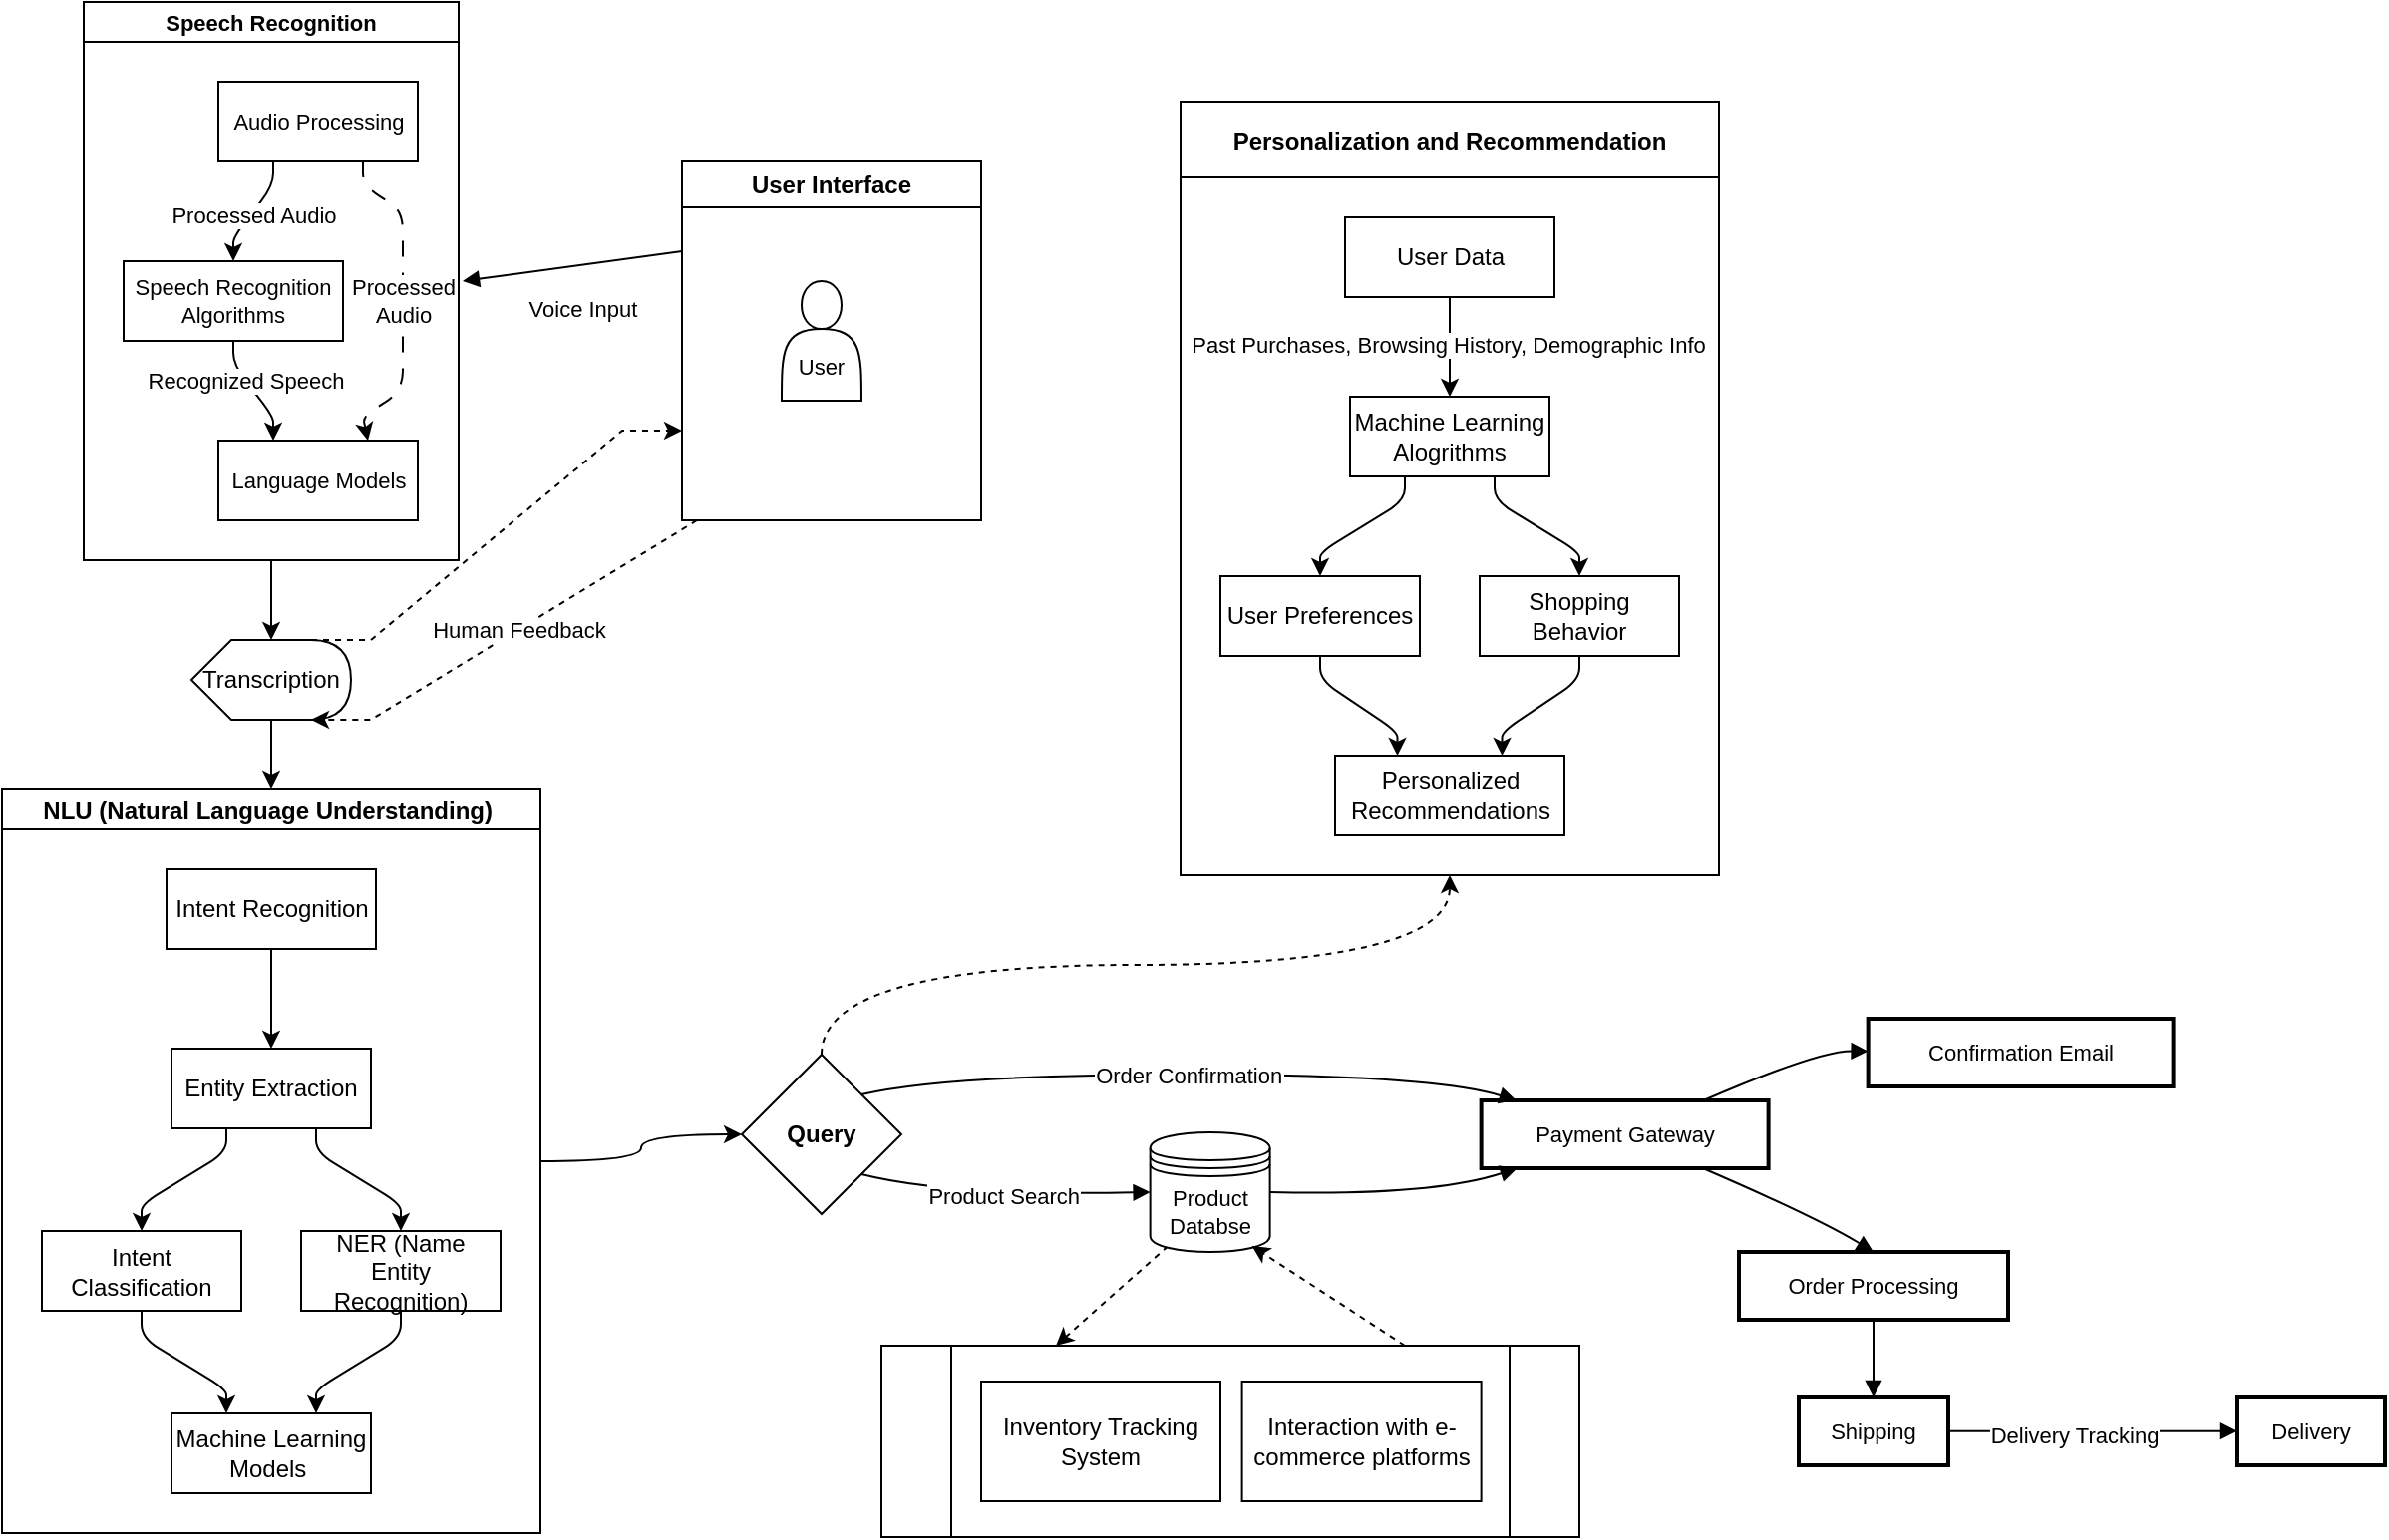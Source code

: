 <mxfile version="23.1.6" type="github">
  <diagram name="Draft 1" id="ZrdwXDP2YWiD1Us1WPxH">
    <mxGraphModel dx="1804" dy="1700" grid="1" gridSize="10" guides="1" tooltips="1" connect="1" arrows="1" fold="1" page="1" pageScale="1" pageWidth="850" pageHeight="1100" math="0" shadow="0">
      <root>
        <mxCell id="0" />
        <mxCell id="1" parent="0" />
        <mxCell id="6" value="Payment Gateway" style="whiteSpace=wrap;strokeWidth=2;fontSize=11;" parent="1" vertex="1">
          <mxGeometry x="660.81" y="271" width="144" height="34" as="geometry" />
        </mxCell>
        <mxCell id="7" value="Confirmation Email" style="whiteSpace=wrap;strokeWidth=2;fontSize=11;" parent="1" vertex="1">
          <mxGeometry x="854.81" y="230" width="153" height="34" as="geometry" />
        </mxCell>
        <mxCell id="8" value="Order Processing" style="whiteSpace=wrap;strokeWidth=2;fontSize=11;" parent="1" vertex="1">
          <mxGeometry x="790" y="347" width="135" height="34" as="geometry" />
        </mxCell>
        <mxCell id="9" value="Shipping" style="whiteSpace=wrap;strokeWidth=2;fontSize=11;" parent="1" vertex="1">
          <mxGeometry x="820" y="420" width="75" height="34" as="geometry" />
        </mxCell>
        <mxCell id="10" value="Delivery" style="whiteSpace=wrap;strokeWidth=2;fontSize=11;" parent="1" vertex="1">
          <mxGeometry x="1040" y="420" width="74" height="34" as="geometry" />
        </mxCell>
        <mxCell id="11" value="" style="curved=1;startArrow=none;endArrow=block;exitX=0;exitY=0.25;exitDx=0;exitDy=0;fontSize=11;" parent="1" source="afcwS57S6Rjdhuq1ufNU-53" edge="1">
          <mxGeometry relative="1" as="geometry">
            <Array as="points" />
            <mxPoint x="270" y="-20" as="sourcePoint" />
            <mxPoint x="150" y="-140" as="targetPoint" />
          </mxGeometry>
        </mxCell>
        <mxCell id="M5u9frMeLvFPCN_YoxES-27" value="Voice Input" style="edgeLabel;html=1;align=center;verticalAlign=middle;resizable=0;points=[];fontSize=11;" parent="11" vertex="1" connectable="0">
          <mxGeometry x="0.3" y="4" relative="1" as="geometry">
            <mxPoint x="21" y="15" as="offset" />
          </mxGeometry>
        </mxCell>
        <mxCell id="13" value="Product Search" style="curved=1;startArrow=none;endArrow=block;exitX=1;exitY=1;entryX=0;entryY=0.5;entryDx=0;entryDy=0;fontSize=11;exitDx=0;exitDy=0;" parent="1" source="afcwS57S6Rjdhuq1ufNU-20" target="M5u9frMeLvFPCN_YoxES-25" edge="1">
          <mxGeometry relative="1" as="geometry">
            <Array as="points">
              <mxPoint x="392.81" y="319" />
            </Array>
            <mxPoint x="504.81" y="318" as="targetPoint" />
            <mxPoint x="299.999" y="301.811" as="sourcePoint" />
          </mxGeometry>
        </mxCell>
        <mxCell id="14" value="Order Confirmation" style="curved=1;startArrow=none;endArrow=block;exitX=1;exitY=0;entryX=0.129;entryY=0.009;fontSize=11;exitDx=0;exitDy=0;" parent="1" source="afcwS57S6Rjdhuq1ufNU-20" target="6" edge="1">
          <mxGeometry relative="1" as="geometry">
            <Array as="points">
              <mxPoint x="392.81" y="258" />
              <mxPoint x="635.81" y="258" />
            </Array>
            <mxPoint x="300.099" y="274.289" as="sourcePoint" />
          </mxGeometry>
        </mxCell>
        <mxCell id="15" value="" style="curved=1;startArrow=none;endArrow=block;exitX=1;exitY=0.5;entryX=0.129;entryY=0.995;exitDx=0;exitDy=0;fontSize=11;" parent="1" source="M5u9frMeLvFPCN_YoxES-25" target="6" edge="1">
          <mxGeometry relative="1" as="geometry">
            <Array as="points">
              <mxPoint x="635.81" y="319" />
            </Array>
            <mxPoint x="564.81" y="318" as="sourcePoint" />
          </mxGeometry>
        </mxCell>
        <mxCell id="16" value="" style="curved=1;startArrow=none;endArrow=block;exitX=0.769;exitY=0.009;entryX=-0.001;entryY=0.48;fontSize=11;" parent="1" source="6" target="7" edge="1">
          <mxGeometry relative="1" as="geometry">
            <Array as="points">
              <mxPoint x="829.81" y="246" />
            </Array>
          </mxGeometry>
        </mxCell>
        <mxCell id="17" value="" style="curved=1;startArrow=none;endArrow=block;exitX=0.769;exitY=0.995;entryX=0.5;entryY=0;fontSize=11;entryDx=0;entryDy=0;" parent="1" source="6" target="8" edge="1">
          <mxGeometry relative="1" as="geometry">
            <Array as="points">
              <mxPoint x="829.81" y="330" />
            </Array>
          </mxGeometry>
        </mxCell>
        <mxCell id="18" value="" style="curved=1;startArrow=none;endArrow=block;exitX=0.5;exitY=1;entryX=0.5;entryY=0;fontSize=11;exitDx=0;exitDy=0;entryDx=0;entryDy=0;" parent="1" source="8" target="9" edge="1">
          <mxGeometry relative="1" as="geometry">
            <Array as="points" />
          </mxGeometry>
        </mxCell>
        <mxCell id="19" value="" style="curved=1;startArrow=none;endArrow=block;exitX=0.998;exitY=0.495;entryX=-0.002;entryY=0.495;fontSize=11;" parent="1" source="9" target="10" edge="1">
          <mxGeometry relative="1" as="geometry">
            <Array as="points" />
          </mxGeometry>
        </mxCell>
        <mxCell id="pCvcvCtToUKpEbA1IYFl-46" value="Delivery Tracking" style="edgeLabel;html=1;align=center;verticalAlign=middle;resizable=0;points=[];" parent="19" vertex="1" connectable="0">
          <mxGeometry x="-0.137" y="-2" relative="1" as="geometry">
            <mxPoint as="offset" />
          </mxGeometry>
        </mxCell>
        <mxCell id="afcwS57S6Rjdhuq1ufNU-34" style="rounded=0;orthogonalLoop=1;jettySize=auto;html=1;exitX=0.15;exitY=0.95;exitDx=0;exitDy=0;exitPerimeter=0;entryX=0.25;entryY=0;entryDx=0;entryDy=0;dashed=1;" edge="1" parent="1" source="M5u9frMeLvFPCN_YoxES-25" target="afcwS57S6Rjdhuq1ufNU-28">
          <mxGeometry relative="1" as="geometry" />
        </mxCell>
        <mxCell id="M5u9frMeLvFPCN_YoxES-25" value="Product&lt;br&gt;Databse" style="shape=datastore;whiteSpace=wrap;html=1;fontSize=11;" parent="1" vertex="1">
          <mxGeometry x="494.81" y="287" width="60" height="60" as="geometry" />
        </mxCell>
        <mxCell id="pCvcvCtToUKpEbA1IYFl-48" style="edgeStyle=orthogonalEdgeStyle;rounded=0;orthogonalLoop=1;jettySize=auto;html=1;exitX=0.5;exitY=1;exitDx=0;exitDy=0;" parent="1" source="M5u9frMeLvFPCN_YoxES-38" target="pCvcvCtToUKpEbA1IYFl-30" edge="1">
          <mxGeometry relative="1" as="geometry" />
        </mxCell>
        <mxCell id="M5u9frMeLvFPCN_YoxES-38" value="Speech Recognition" style="swimlane;startSize=20;horizontal=1;childLayout=flowLayout;flowOrientation=north;resizable=1;interRankCellSpacing=50;containerType=tree;fontSize=11;rotation=0;rounded=0;direction=east;movable=1;rotatable=1;deletable=1;editable=1;locked=0;connectable=1;autosize=1;" parent="1" vertex="1">
          <mxGeometry x="-40" y="-280" width="188" height="280" as="geometry">
            <mxRectangle x="-40" y="-280" width="270" height="60" as="alternateBounds" />
          </mxGeometry>
        </mxCell>
        <mxCell id="M5u9frMeLvFPCN_YoxES-39" value="Audio Processing" style="whiteSpace=wrap;html=1;fontSize=11;" parent="M5u9frMeLvFPCN_YoxES-38" vertex="1">
          <mxGeometry x="67.5" y="40" width="100" height="40" as="geometry" />
        </mxCell>
        <mxCell id="M5u9frMeLvFPCN_YoxES-40" value="&lt;font style=&quot;font-size: 11px;&quot;&gt;Speech Recognition Algorithms&lt;/font&gt;" style="whiteSpace=wrap;html=1;fontSize=11;" parent="M5u9frMeLvFPCN_YoxES-38" vertex="1">
          <mxGeometry x="20" y="130" width="110" height="40" as="geometry" />
        </mxCell>
        <mxCell id="M5u9frMeLvFPCN_YoxES-41" value="" style="html=1;rounded=1;curved=0;sourcePerimeterSpacing=0;targetPerimeterSpacing=0;startSize=6;endSize=6;noEdgeStyle=1;orthogonal=1;fontSize=11;" parent="M5u9frMeLvFPCN_YoxES-38" source="M5u9frMeLvFPCN_YoxES-39" target="M5u9frMeLvFPCN_YoxES-40" edge="1">
          <mxGeometry relative="1" as="geometry">
            <Array as="points">
              <mxPoint x="95" y="92" />
              <mxPoint x="75" y="118" />
            </Array>
          </mxGeometry>
        </mxCell>
        <mxCell id="M5u9frMeLvFPCN_YoxES-51" value="Processed Audio" style="edgeLabel;html=1;align=center;verticalAlign=middle;resizable=0;points=[];fontSize=11;" parent="M5u9frMeLvFPCN_YoxES-41" vertex="1" connectable="0">
          <mxGeometry x="0.057" y="1" relative="1" as="geometry">
            <mxPoint as="offset" />
          </mxGeometry>
        </mxCell>
        <mxCell id="M5u9frMeLvFPCN_YoxES-43" value="" style="html=1;rounded=1;curved=0;sourcePerimeterSpacing=0;targetPerimeterSpacing=0;startSize=6;endSize=6;noEdgeStyle=1;orthogonal=1;fontSize=11;dashed=1;dashPattern=8 8;entryX=0.75;entryY=0;entryDx=0;entryDy=0;" parent="M5u9frMeLvFPCN_YoxES-38" source="M5u9frMeLvFPCN_YoxES-39" target="M5u9frMeLvFPCN_YoxES-44" edge="1">
          <mxGeometry relative="1" as="geometry">
            <Array as="points">
              <mxPoint x="140" y="92" />
              <mxPoint x="160" y="105" />
              <mxPoint x="160" y="195" />
              <mxPoint x="140" y="208" />
            </Array>
          </mxGeometry>
        </mxCell>
        <mxCell id="M5u9frMeLvFPCN_YoxES-49" value="Processed &lt;br style=&quot;font-size: 11px;&quot;&gt;Audio" style="edgeLabel;html=1;align=center;verticalAlign=middle;resizable=0;points=[];fontSize=11;" parent="M5u9frMeLvFPCN_YoxES-43" vertex="1" connectable="0">
          <mxGeometry x="-0.058" y="-4" relative="1" as="geometry">
            <mxPoint x="4" y="4" as="offset" />
          </mxGeometry>
        </mxCell>
        <mxCell id="M5u9frMeLvFPCN_YoxES-44" value="Language Models" style="whiteSpace=wrap;html=1;fontSize=11;" parent="M5u9frMeLvFPCN_YoxES-38" vertex="1">
          <mxGeometry x="67.5" y="220" width="100" height="40" as="geometry" />
        </mxCell>
        <mxCell id="M5u9frMeLvFPCN_YoxES-45" value="" style="html=1;rounded=1;curved=0;sourcePerimeterSpacing=0;targetPerimeterSpacing=0;startSize=6;endSize=6;noEdgeStyle=1;orthogonal=1;fontSize=11;" parent="M5u9frMeLvFPCN_YoxES-38" source="M5u9frMeLvFPCN_YoxES-40" target="M5u9frMeLvFPCN_YoxES-44" edge="1">
          <mxGeometry relative="1" as="geometry">
            <Array as="points">
              <mxPoint x="75" y="182" />
              <mxPoint x="95" y="208" />
            </Array>
          </mxGeometry>
        </mxCell>
        <mxCell id="pCvcvCtToUKpEbA1IYFl-24" value="Recognized Speech" style="edgeLabel;html=1;align=center;verticalAlign=middle;resizable=0;points=[];fontSize=11;" parent="M5u9frMeLvFPCN_YoxES-45" vertex="1" connectable="0">
          <mxGeometry x="-0.242" relative="1" as="geometry">
            <mxPoint as="offset" />
          </mxGeometry>
        </mxCell>
        <mxCell id="pCvcvCtToUKpEbA1IYFl-49" style="edgeStyle=orthogonalEdgeStyle;rounded=0;orthogonalLoop=1;jettySize=auto;html=1;exitX=0;exitY=0;exitDx=40;exitDy=40;exitPerimeter=0;entryX=0.5;entryY=0;entryDx=0;entryDy=0;" parent="1" source="pCvcvCtToUKpEbA1IYFl-30" target="pCvcvCtToUKpEbA1IYFl-31" edge="1">
          <mxGeometry relative="1" as="geometry" />
        </mxCell>
        <mxCell id="pCvcvCtToUKpEbA1IYFl-50" style="rounded=0;orthogonalLoop=1;jettySize=auto;html=1;exitX=0;exitY=0;exitDx=60;exitDy=0;exitPerimeter=0;dashed=1;entryX=0;entryY=0.75;entryDx=0;entryDy=0;edgeStyle=entityRelationEdgeStyle;" parent="1" source="pCvcvCtToUKpEbA1IYFl-30" target="afcwS57S6Rjdhuq1ufNU-53" edge="1">
          <mxGeometry relative="1" as="geometry">
            <mxPoint x="250" y="25" as="targetPoint" />
          </mxGeometry>
        </mxCell>
        <mxCell id="pCvcvCtToUKpEbA1IYFl-30" value="Transcription" style="shape=display;whiteSpace=wrap;html=1;" parent="1" vertex="1">
          <mxGeometry x="14" y="40" width="80" height="40" as="geometry" />
        </mxCell>
        <mxCell id="afcwS57S6Rjdhuq1ufNU-21" value="" style="edgeStyle=orthogonalEdgeStyle;rounded=0;orthogonalLoop=1;jettySize=auto;html=1;curved=1;" edge="1" parent="1" source="pCvcvCtToUKpEbA1IYFl-31" target="afcwS57S6Rjdhuq1ufNU-20">
          <mxGeometry relative="1" as="geometry" />
        </mxCell>
        <mxCell id="pCvcvCtToUKpEbA1IYFl-31" value="NLU (Natural Language Understanding) " style="swimlane;startSize=20;horizontal=1;childLayout=flowLayout;flowOrientation=north;resizable=1;interRankCellSpacing=50;containerType=tree;fontSize=12;autosize=1;" parent="1" vertex="1">
          <mxGeometry x="-81" y="115" width="270" height="373" as="geometry">
            <mxRectangle x="-60" y="115" width="270" height="30" as="alternateBounds" />
          </mxGeometry>
        </mxCell>
        <mxCell id="pCvcvCtToUKpEbA1IYFl-32" value="Entity Extraction" style="whiteSpace=wrap;html=1;" parent="pCvcvCtToUKpEbA1IYFl-31" vertex="1">
          <mxGeometry x="85" y="130" width="100" height="40" as="geometry" />
        </mxCell>
        <mxCell id="pCvcvCtToUKpEbA1IYFl-33" value="Intent Classification" style="whiteSpace=wrap;html=1;" parent="pCvcvCtToUKpEbA1IYFl-31" vertex="1">
          <mxGeometry x="20" y="221.5" width="100" height="40" as="geometry" />
        </mxCell>
        <mxCell id="pCvcvCtToUKpEbA1IYFl-34" value="" style="html=1;rounded=1;curved=0;sourcePerimeterSpacing=0;targetPerimeterSpacing=0;startSize=6;endSize=6;noEdgeStyle=1;orthogonal=1;" parent="pCvcvCtToUKpEbA1IYFl-31" source="pCvcvCtToUKpEbA1IYFl-32" target="pCvcvCtToUKpEbA1IYFl-33" edge="1">
          <mxGeometry relative="1" as="geometry">
            <Array as="points">
              <mxPoint x="112.5" y="182" />
              <mxPoint x="70" y="208" />
            </Array>
          </mxGeometry>
        </mxCell>
        <mxCell id="pCvcvCtToUKpEbA1IYFl-35" value="NER (Name Entity Recognition)" style="whiteSpace=wrap;html=1;" parent="pCvcvCtToUKpEbA1IYFl-31" vertex="1">
          <mxGeometry x="150" y="221.5" width="100" height="40" as="geometry" />
        </mxCell>
        <mxCell id="pCvcvCtToUKpEbA1IYFl-36" value="" style="html=1;rounded=1;curved=0;sourcePerimeterSpacing=0;targetPerimeterSpacing=0;startSize=6;endSize=6;noEdgeStyle=1;orthogonal=1;" parent="pCvcvCtToUKpEbA1IYFl-31" source="pCvcvCtToUKpEbA1IYFl-32" target="pCvcvCtToUKpEbA1IYFl-35" edge="1">
          <mxGeometry relative="1" as="geometry">
            <Array as="points">
              <mxPoint x="157.5" y="182" />
              <mxPoint x="200" y="208" />
            </Array>
          </mxGeometry>
        </mxCell>
        <mxCell id="pCvcvCtToUKpEbA1IYFl-37" value="Machine Learning Models&amp;nbsp;" style="whiteSpace=wrap;html=1;" parent="pCvcvCtToUKpEbA1IYFl-31" vertex="1">
          <mxGeometry x="85" y="313" width="100" height="40" as="geometry" />
        </mxCell>
        <mxCell id="pCvcvCtToUKpEbA1IYFl-38" value="" style="html=1;rounded=1;curved=0;sourcePerimeterSpacing=0;targetPerimeterSpacing=0;startSize=6;endSize=6;noEdgeStyle=1;orthogonal=1;" parent="pCvcvCtToUKpEbA1IYFl-31" source="pCvcvCtToUKpEbA1IYFl-33" target="pCvcvCtToUKpEbA1IYFl-37" edge="1">
          <mxGeometry relative="1" as="geometry">
            <Array as="points">
              <mxPoint x="70" y="275" />
              <mxPoint x="112.5" y="301" />
            </Array>
          </mxGeometry>
        </mxCell>
        <mxCell id="pCvcvCtToUKpEbA1IYFl-39" value="" style="html=1;rounded=1;curved=0;sourcePerimeterSpacing=0;targetPerimeterSpacing=0;startSize=6;endSize=6;noEdgeStyle=1;orthogonal=1;" parent="pCvcvCtToUKpEbA1IYFl-31" source="pCvcvCtToUKpEbA1IYFl-35" target="pCvcvCtToUKpEbA1IYFl-37" edge="1">
          <mxGeometry relative="1" as="geometry">
            <Array as="points">
              <mxPoint x="200" y="275" />
              <mxPoint x="157.5" y="301" />
            </Array>
          </mxGeometry>
        </mxCell>
        <mxCell id="pCvcvCtToUKpEbA1IYFl-44" style="edgeStyle=orthogonalEdgeStyle;rounded=0;orthogonalLoop=1;jettySize=auto;html=1;entryX=0.5;entryY=0;entryDx=0;entryDy=0;noEdgeStyle=1;orthogonal=1;" parent="pCvcvCtToUKpEbA1IYFl-31" source="pCvcvCtToUKpEbA1IYFl-43" target="pCvcvCtToUKpEbA1IYFl-32" edge="1">
          <mxGeometry relative="1" as="geometry">
            <Array as="points">
              <mxPoint x="135" y="92" />
              <mxPoint x="135" y="118" />
            </Array>
          </mxGeometry>
        </mxCell>
        <mxCell id="pCvcvCtToUKpEbA1IYFl-43" value="Intent Recognition" style="rounded=0;whiteSpace=wrap;html=1;" parent="pCvcvCtToUKpEbA1IYFl-31" vertex="1">
          <mxGeometry x="82.5" y="40" width="105" height="40" as="geometry" />
        </mxCell>
        <mxCell id="pCvcvCtToUKpEbA1IYFl-51" style="rounded=0;orthogonalLoop=1;jettySize=auto;html=1;entryX=0;entryY=0;entryDx=60;entryDy=40;entryPerimeter=0;dashed=1;edgeStyle=entityRelationEdgeStyle;exitX=0.25;exitY=1;exitDx=0;exitDy=0;" parent="1" source="afcwS57S6Rjdhuq1ufNU-53" target="pCvcvCtToUKpEbA1IYFl-30" edge="1">
          <mxGeometry relative="1" as="geometry">
            <mxPoint x="270" y="40" as="sourcePoint" />
          </mxGeometry>
        </mxCell>
        <mxCell id="pCvcvCtToUKpEbA1IYFl-54" value="Human Feedback" style="edgeLabel;html=1;align=center;verticalAlign=middle;resizable=0;points=[];" parent="pCvcvCtToUKpEbA1IYFl-51" vertex="1" connectable="0">
          <mxGeometry x="0.073" relative="1" as="geometry">
            <mxPoint as="offset" />
          </mxGeometry>
        </mxCell>
        <mxCell id="afcwS57S6Rjdhuq1ufNU-51" style="edgeStyle=orthogonalEdgeStyle;rounded=0;orthogonalLoop=1;jettySize=auto;html=1;exitX=0.5;exitY=0;exitDx=0;exitDy=0;entryX=0.5;entryY=1;entryDx=0;entryDy=0;dashed=1;curved=1;" edge="1" parent="1" source="afcwS57S6Rjdhuq1ufNU-20" target="afcwS57S6Rjdhuq1ufNU-39">
          <mxGeometry relative="1" as="geometry" />
        </mxCell>
        <mxCell id="afcwS57S6Rjdhuq1ufNU-20" value="Query" style="rhombus;whiteSpace=wrap;html=1;fontStyle=1;startSize=20;" vertex="1" parent="1">
          <mxGeometry x="290" y="248" width="80" height="80" as="geometry" />
        </mxCell>
        <mxCell id="afcwS57S6Rjdhuq1ufNU-28" value="" style="shape=process;whiteSpace=wrap;html=1;backgroundOutline=1;" vertex="1" parent="1">
          <mxGeometry x="360" y="394" width="350" height="96" as="geometry" />
        </mxCell>
        <mxCell id="afcwS57S6Rjdhuq1ufNU-35" style="rounded=0;orthogonalLoop=1;jettySize=auto;html=1;exitX=0.75;exitY=0;exitDx=0;exitDy=0;entryX=0.85;entryY=0.95;entryDx=0;entryDy=0;entryPerimeter=0;dashed=1;" edge="1" parent="1" source="afcwS57S6Rjdhuq1ufNU-28" target="M5u9frMeLvFPCN_YoxES-25">
          <mxGeometry relative="1" as="geometry" />
        </mxCell>
        <mxCell id="afcwS57S6Rjdhuq1ufNU-37" value="Inventory Tracking System" style="rounded=0;whiteSpace=wrap;html=1;" vertex="1" parent="1">
          <mxGeometry x="410" y="412" width="120" height="60" as="geometry" />
        </mxCell>
        <mxCell id="afcwS57S6Rjdhuq1ufNU-38" value="Interaction with e-commerce platforms" style="rounded=0;whiteSpace=wrap;html=1;" vertex="1" parent="1">
          <mxGeometry x="540.81" y="412" width="120" height="60" as="geometry" />
        </mxCell>
        <mxCell id="afcwS57S6Rjdhuq1ufNU-39" value="Personalization and Recommendation" style="swimlane;startSize=38;horizontal=1;childLayout=flowLayout;flowOrientation=north;resizable=1;interRankCellSpacing=50;containerType=tree;fontSize=12;autosize=1;" vertex="1" parent="1">
          <mxGeometry x="510" y="-230" width="270" height="388" as="geometry">
            <mxRectangle x="-60" y="115" width="270" height="30" as="alternateBounds" />
          </mxGeometry>
        </mxCell>
        <mxCell id="afcwS57S6Rjdhuq1ufNU-40" value="Machine Learning Alogrithms" style="whiteSpace=wrap;html=1;" vertex="1" parent="afcwS57S6Rjdhuq1ufNU-39">
          <mxGeometry x="85" y="148" width="100" height="40" as="geometry" />
        </mxCell>
        <mxCell id="afcwS57S6Rjdhuq1ufNU-41" value="User Preferences" style="whiteSpace=wrap;html=1;" vertex="1" parent="afcwS57S6Rjdhuq1ufNU-39">
          <mxGeometry x="20" y="238" width="100" height="40" as="geometry" />
        </mxCell>
        <mxCell id="afcwS57S6Rjdhuq1ufNU-42" value="" style="html=1;rounded=1;curved=0;sourcePerimeterSpacing=0;targetPerimeterSpacing=0;startSize=6;endSize=6;noEdgeStyle=1;orthogonal=1;" edge="1" parent="afcwS57S6Rjdhuq1ufNU-39" source="afcwS57S6Rjdhuq1ufNU-40" target="afcwS57S6Rjdhuq1ufNU-41">
          <mxGeometry relative="1" as="geometry">
            <Array as="points">
              <mxPoint x="112.5" y="200" />
              <mxPoint x="70" y="226" />
            </Array>
          </mxGeometry>
        </mxCell>
        <mxCell id="afcwS57S6Rjdhuq1ufNU-43" value="Shopping Behavior" style="whiteSpace=wrap;html=1;" vertex="1" parent="afcwS57S6Rjdhuq1ufNU-39">
          <mxGeometry x="150" y="238" width="100" height="40" as="geometry" />
        </mxCell>
        <mxCell id="afcwS57S6Rjdhuq1ufNU-44" value="" style="html=1;rounded=1;curved=0;sourcePerimeterSpacing=0;targetPerimeterSpacing=0;startSize=6;endSize=6;noEdgeStyle=1;orthogonal=1;" edge="1" parent="afcwS57S6Rjdhuq1ufNU-39" source="afcwS57S6Rjdhuq1ufNU-40" target="afcwS57S6Rjdhuq1ufNU-43">
          <mxGeometry relative="1" as="geometry">
            <Array as="points">
              <mxPoint x="157.5" y="200" />
              <mxPoint x="200" y="226" />
            </Array>
          </mxGeometry>
        </mxCell>
        <mxCell id="afcwS57S6Rjdhuq1ufNU-45" value="Personalized Recommendations" style="whiteSpace=wrap;html=1;" vertex="1" parent="afcwS57S6Rjdhuq1ufNU-39">
          <mxGeometry x="77.5" y="328" width="115" height="40" as="geometry" />
        </mxCell>
        <mxCell id="afcwS57S6Rjdhuq1ufNU-46" value="" style="html=1;rounded=1;curved=0;sourcePerimeterSpacing=0;targetPerimeterSpacing=0;startSize=6;endSize=6;noEdgeStyle=1;orthogonal=1;" edge="1" parent="afcwS57S6Rjdhuq1ufNU-39" source="afcwS57S6Rjdhuq1ufNU-41" target="afcwS57S6Rjdhuq1ufNU-45">
          <mxGeometry relative="1" as="geometry">
            <Array as="points">
              <mxPoint x="70" y="290" />
              <mxPoint x="108.75" y="316" />
            </Array>
          </mxGeometry>
        </mxCell>
        <mxCell id="afcwS57S6Rjdhuq1ufNU-47" value="" style="html=1;rounded=1;curved=0;sourcePerimeterSpacing=0;targetPerimeterSpacing=0;startSize=6;endSize=6;noEdgeStyle=1;orthogonal=1;" edge="1" parent="afcwS57S6Rjdhuq1ufNU-39" source="afcwS57S6Rjdhuq1ufNU-43" target="afcwS57S6Rjdhuq1ufNU-45">
          <mxGeometry relative="1" as="geometry">
            <Array as="points">
              <mxPoint x="200" y="290" />
              <mxPoint x="161.25" y="316" />
            </Array>
          </mxGeometry>
        </mxCell>
        <mxCell id="afcwS57S6Rjdhuq1ufNU-48" style="edgeStyle=orthogonalEdgeStyle;rounded=0;orthogonalLoop=1;jettySize=auto;html=1;entryX=0.5;entryY=0;entryDx=0;entryDy=0;noEdgeStyle=1;orthogonal=1;" edge="1" parent="afcwS57S6Rjdhuq1ufNU-39" source="afcwS57S6Rjdhuq1ufNU-49" target="afcwS57S6Rjdhuq1ufNU-40">
          <mxGeometry relative="1" as="geometry">
            <Array as="points">
              <mxPoint x="135" y="110" />
              <mxPoint x="135" y="136" />
            </Array>
          </mxGeometry>
        </mxCell>
        <mxCell id="afcwS57S6Rjdhuq1ufNU-50" value="Past Purchases, Browsing History, Demographic Info" style="edgeLabel;html=1;align=center;verticalAlign=middle;resizable=0;points=[];" vertex="1" connectable="0" parent="afcwS57S6Rjdhuq1ufNU-48">
          <mxGeometry x="-0.06" y="-1" relative="1" as="geometry">
            <mxPoint as="offset" />
          </mxGeometry>
        </mxCell>
        <mxCell id="afcwS57S6Rjdhuq1ufNU-49" value="User Data" style="rounded=0;whiteSpace=wrap;html=1;" vertex="1" parent="afcwS57S6Rjdhuq1ufNU-39">
          <mxGeometry x="82.5" y="58" width="105" height="40" as="geometry" />
        </mxCell>
        <mxCell id="afcwS57S6Rjdhuq1ufNU-53" value="User Interface" style="swimlane;whiteSpace=wrap;html=1;autosize=1;" vertex="1" parent="1">
          <mxGeometry x="260" y="-200" width="150" height="180" as="geometry" />
        </mxCell>
        <mxCell id="afcwS57S6Rjdhuq1ufNU-54" value="&lt;br style=&quot;font-size: 11px;&quot;&gt;&lt;br style=&quot;font-size: 11px;&quot;&gt;User" style="shape=actor;whiteSpace=wrap;html=1;fontSize=11;" vertex="1" parent="afcwS57S6Rjdhuq1ufNU-53">
          <mxGeometry x="50" y="60" width="40" height="60" as="geometry" />
        </mxCell>
      </root>
    </mxGraphModel>
  </diagram>
</mxfile>
